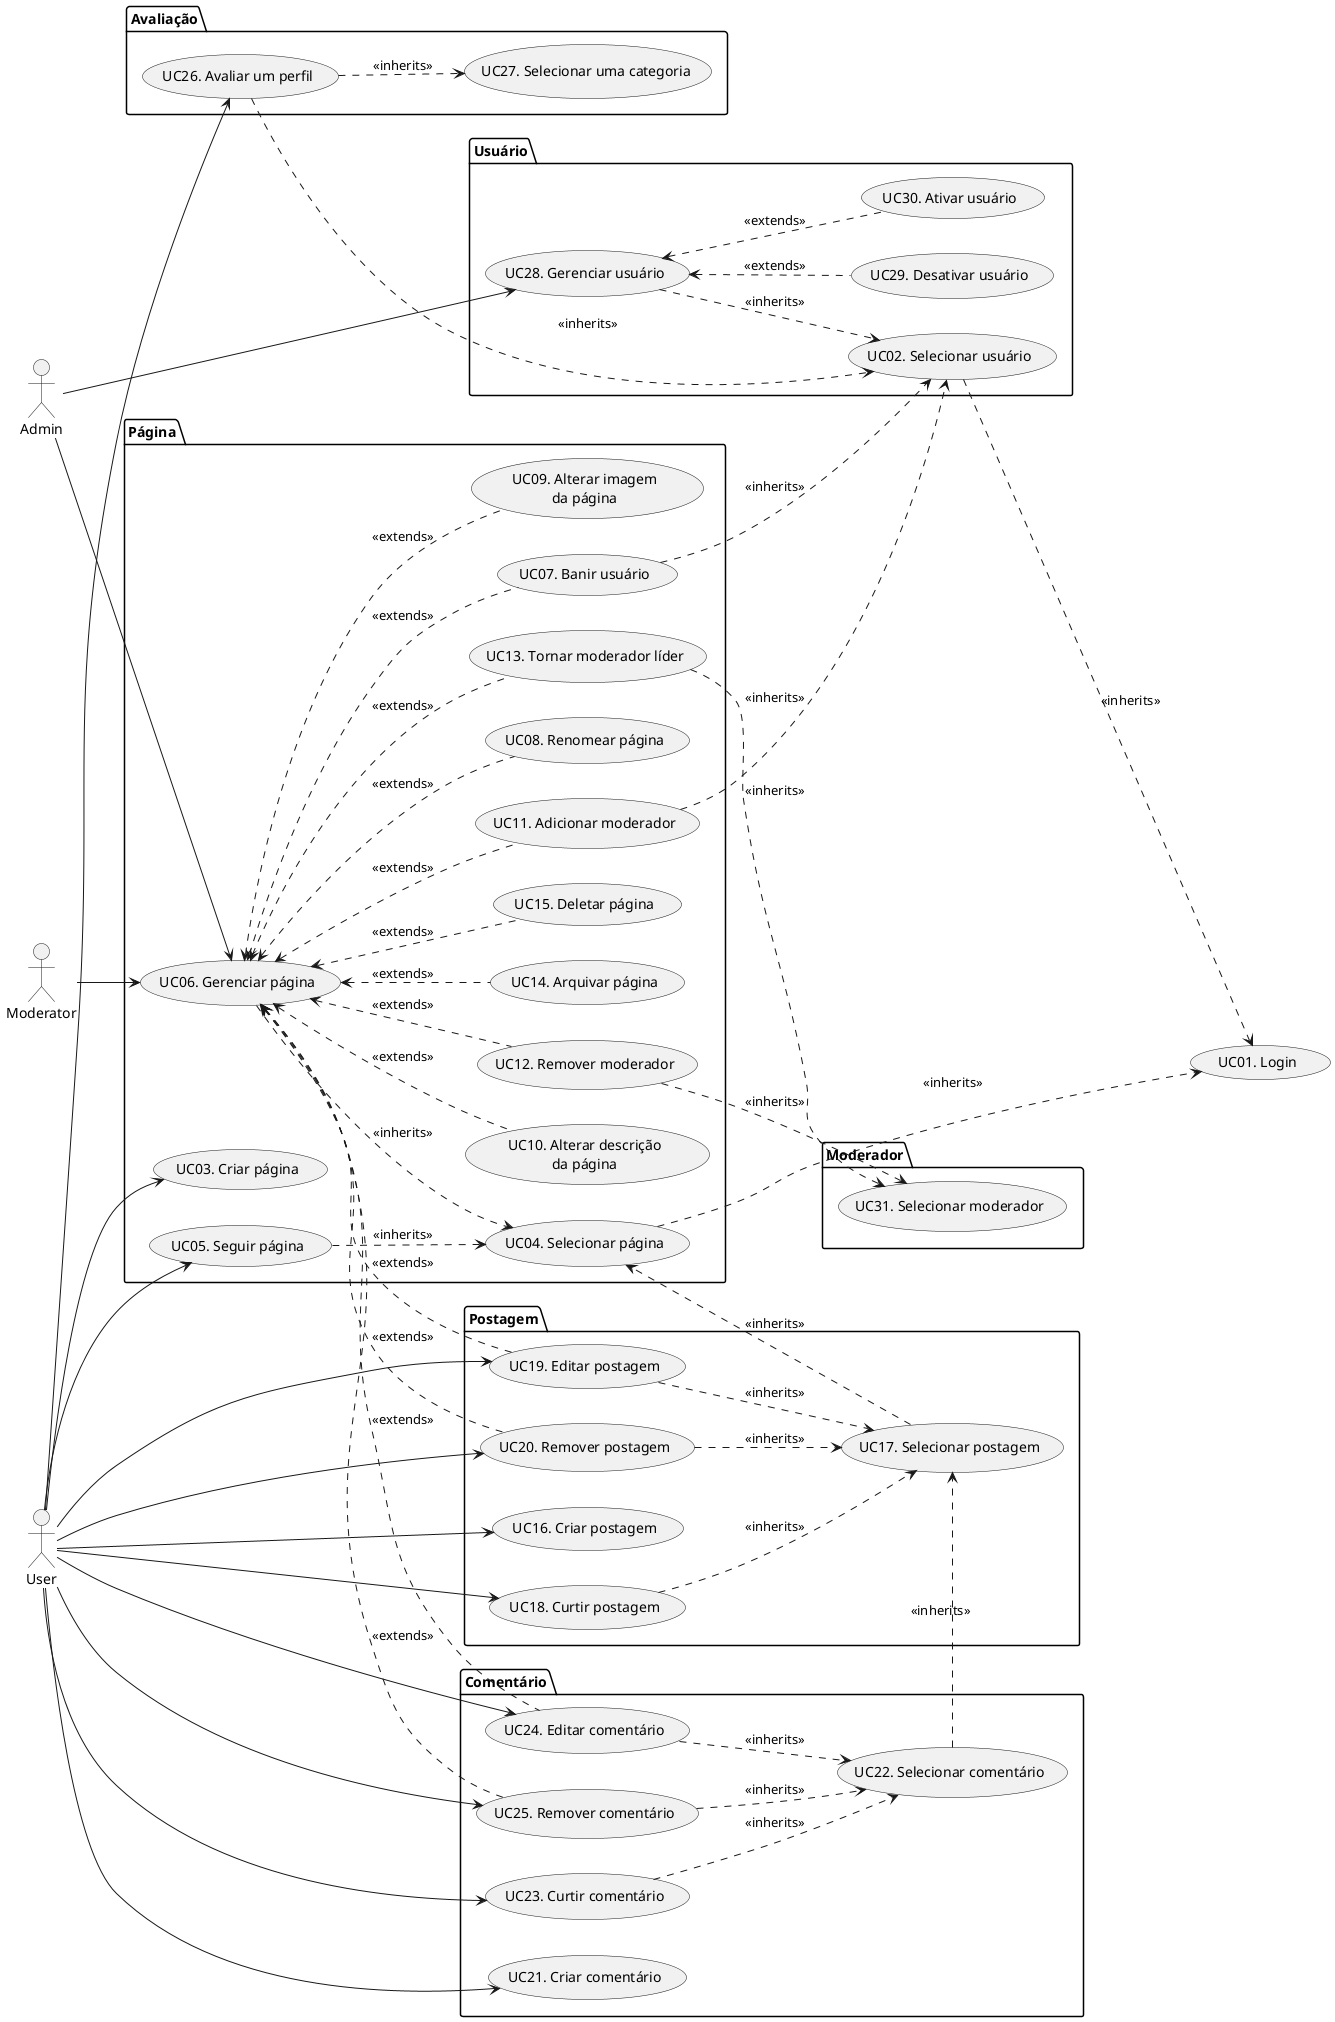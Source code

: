 @startuml usecase

left to right direction

actor User
actor Moderator
actor Admin

package Usuário {
    usecase "UC02. Selecionar usuário" as U2
    usecase "UC28. Gerenciar usuário" as U28
    usecase "UC29. Desativar usuário" as U29
    usecase "UC30. Ativar usuário" as U30
}

package Avaliação {
    usecase "UC26. Avaliar um perfil" as U26
    usecase "UC27. Selecionar uma categoria" as U27
}

package Página {
    usecase "UC03. Criar página" as U3
    usecase "UC04. Selecionar página" as U4
    usecase "UC05. Seguir página" as U5
    usecase "UC06. Gerenciar página" as U6
    usecase "UC07. Banir usuário" as U7
    usecase "UC08. Renomear página" as U8
    usecase "UC09. Alterar imagem\nda página" as U9
    usecase "UC10. Alterar descrição\nda página" as U10
    usecase "UC11. Adicionar moderador" as U11
    usecase "UC12. Remover moderador" as U12
    usecase "UC13. Tornar moderador líder" as U13
    usecase "UC14. Arquivar página" as U14
    usecase "UC15. Deletar página" as U15
}

package Postagem {
    usecase "UC16. Criar postagem" as U16
    usecase "UC17. Selecionar postagem" as U17
    usecase "UC18. Curtir postagem" as U18
    usecase "UC19. Editar postagem" as U19
    usecase "UC20. Remover postagem" as U20
}

package Comentário {
    usecase "UC21. Criar comentário" as U21
    usecase "UC22. Selecionar comentário" as U22
    usecase "UC23. Curtir comentário" as U23
    usecase "UC24. Editar comentário" as U24
    usecase "UC25. Remover comentário" as U25
}

package Moderador {
    usecase "UC31. Selecionar moderador" as U31
}

usecase "UC01. Login" as U1

User --> U3
User --> U5
User --> U16
User --> U18
User --> U19
User --> U20
User --> U21
User --> U23
User --> U24
User --> U25
User --> U26
Admin --> U6
Admin --> U28
Moderator --> U6

U5 ..> U4 : <<inherits>>
U6 ..> U4 : <<inherits>>
U6 <.. U7 : <<extends>>
U6 <.. U8 : <<extends>>
U6 <.. U9 : <<extends>>
U6 <.. U10 : <<extends>>
U6 <.. U11 : <<extends>>
U6 <.. U12 : <<extends>>
U6 <.. U13 : <<extends>>
U6 <.. U14 : <<extends>>
U6 <.. U15 : <<extends>>
U6 <.. U19 : <<extends>>
U6 <.. U20 : <<extends>>
U6 <.. U24 : <<extends>>
U6 <.. U25 : <<extends>>

U7 ..> U2 : <<inherits>>
U11 ..> U2 : <<inherits>>
U12 ..> U31 : <<inherits>>
U13 ..> U31 : <<inherits>>

U18 ..> U17 : <<inherits>>
U19 ..> U17 : <<inherits>>
U20 ..> U17 : <<inherits>>

U23 ..> U22 : <<inherits>>
U24 ..> U22 : <<inherits>>
U25 ..> U22 : <<inherits>>

U26 ..> U2 : <<inherits>>
U26 ..> U27 : <<inherits>>

U28 ..> U2 : <<inherits>>
U28 <.. U29 : <<extends>>
U28 <.. U30 : <<extends>>

U2 ..> U1 : <<inherits>>
U4 ..> U1 : <<inherits>>
U17 ..> U4 : <<inherits>>
U22 ..> U17 : <<inherits>>

@enduml